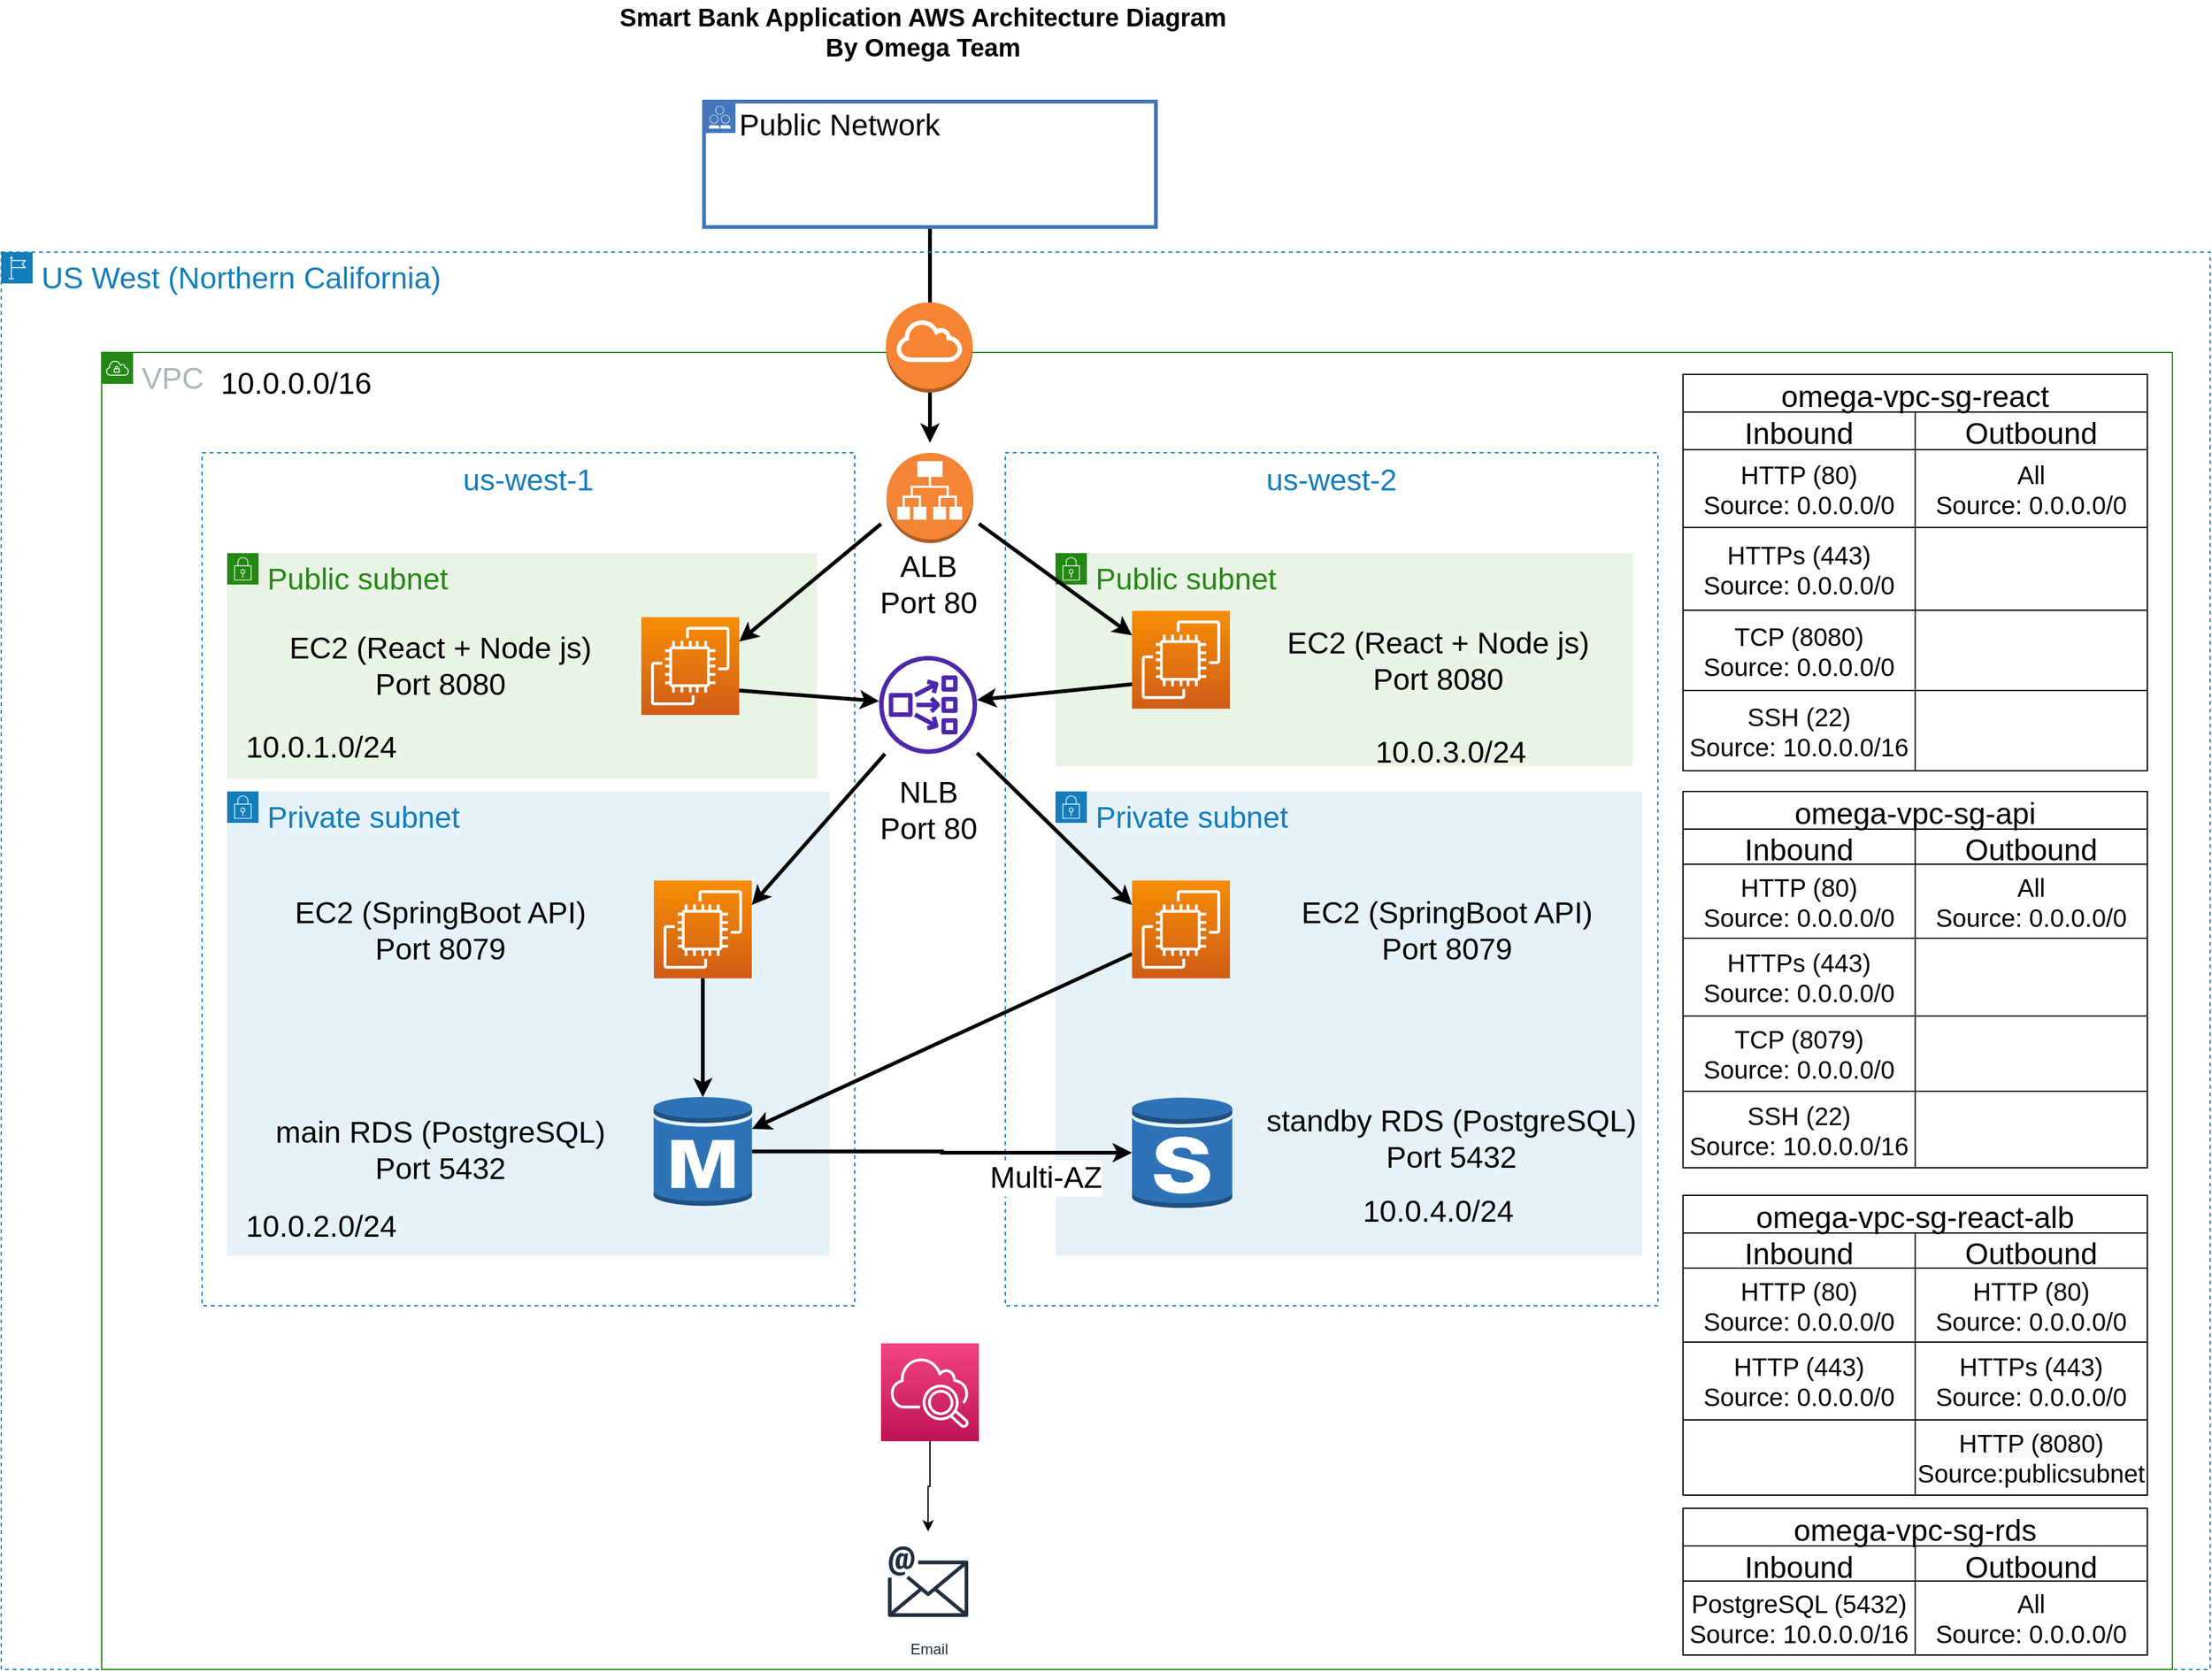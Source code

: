 <mxfile version="20.0.3" type="github">
  <diagram id="_zcOvDsHGXR2nhW8fiFH" name="Page-1">
    <mxGraphModel dx="1564" dy="2496" grid="1" gridSize="10" guides="1" tooltips="1" connect="1" arrows="1" fold="1" page="1" pageScale="1" pageWidth="850" pageHeight="1100" math="0" shadow="0">
      <root>
        <mxCell id="0" />
        <mxCell id="1" parent="0" />
        <mxCell id="kchduzSfQptDMqaAP18R-33" value="&lt;b&gt;Smart Bank Application AWS Architecture Diagram&lt;br&gt;By Omega Team&lt;br&gt;&lt;/b&gt;" style="text;html=1;strokeColor=none;fillColor=none;align=center;verticalAlign=middle;whiteSpace=wrap;rounded=0;fontSize=20;" parent="1" vertex="1">
          <mxGeometry x="570" y="-80" width="489" height="47.5" as="geometry" />
        </mxCell>
        <mxCell id="GHOSXLU9OCpANRJcqfyZ-97" style="edgeStyle=orthogonalEdgeStyle;rounded=0;orthogonalLoop=1;jettySize=auto;html=1;fontSize=24;strokeWidth=3;" parent="1" source="GHOSXLU9OCpANRJcqfyZ-96" edge="1">
          <mxGeometry relative="1" as="geometry">
            <mxPoint x="820" y="272" as="targetPoint" />
          </mxGeometry>
        </mxCell>
        <mxCell id="GHOSXLU9OCpANRJcqfyZ-2" value="US West (Northern California)" style="points=[[0,0],[0.25,0],[0.5,0],[0.75,0],[1,0],[1,0.25],[1,0.5],[1,0.75],[1,1],[0.75,1],[0.5,1],[0.25,1],[0,1],[0,0.75],[0,0.5],[0,0.25]];outlineConnect=0;gradientColor=none;html=1;whiteSpace=wrap;fontSize=24;fontStyle=0;container=1;pointerEvents=0;collapsible=0;recursiveResize=0;shape=mxgraph.aws4.group;grIcon=mxgraph.aws4.group_region;strokeColor=#147EBA;fillColor=none;verticalAlign=top;align=left;spacingLeft=30;fontColor=#147EBA;dashed=1;" parent="1" vertex="1">
          <mxGeometry x="80" y="120" width="1760" height="1130" as="geometry" />
        </mxCell>
        <mxCell id="GHOSXLU9OCpANRJcqfyZ-3" value="VPC" style="points=[[0,0],[0.25,0],[0.5,0],[0.75,0],[1,0],[1,0.25],[1,0.5],[1,0.75],[1,1],[0.75,1],[0.5,1],[0.25,1],[0,1],[0,0.75],[0,0.5],[0,0.25]];outlineConnect=0;gradientColor=none;html=1;whiteSpace=wrap;fontSize=24;fontStyle=0;container=1;pointerEvents=0;collapsible=0;recursiveResize=0;shape=mxgraph.aws4.group;grIcon=mxgraph.aws4.group_vpc;strokeColor=#248814;fillColor=none;verticalAlign=top;align=left;spacingLeft=30;fontColor=#AAB7B8;dashed=0;" parent="GHOSXLU9OCpANRJcqfyZ-2" vertex="1">
          <mxGeometry x="80" y="80" width="1650" height="1050" as="geometry" />
        </mxCell>
        <mxCell id="GHOSXLU9OCpANRJcqfyZ-4" value="us-west-1" style="fillColor=none;strokeColor=#147EBA;dashed=1;verticalAlign=top;fontStyle=0;fontColor=#147EBA;fontSize=24;" parent="GHOSXLU9OCpANRJcqfyZ-3" vertex="1">
          <mxGeometry x="80" y="80" width="520" height="680" as="geometry" />
        </mxCell>
        <mxCell id="GHOSXLU9OCpANRJcqfyZ-5" value="us-west-2" style="fillColor=none;strokeColor=#147EBA;dashed=1;verticalAlign=top;fontStyle=0;fontColor=#147EBA;fontSize=24;" parent="GHOSXLU9OCpANRJcqfyZ-3" vertex="1">
          <mxGeometry x="720" y="80" width="520" height="680" as="geometry" />
        </mxCell>
        <mxCell id="GHOSXLU9OCpANRJcqfyZ-7" value="Public subnet" style="points=[[0,0],[0.25,0],[0.5,0],[0.75,0],[1,0],[1,0.25],[1,0.5],[1,0.75],[1,1],[0.75,1],[0.5,1],[0.25,1],[0,1],[0,0.75],[0,0.5],[0,0.25]];outlineConnect=0;gradientColor=none;html=1;whiteSpace=wrap;fontSize=24;fontStyle=0;container=1;pointerEvents=0;collapsible=0;recursiveResize=0;shape=mxgraph.aws4.group;grIcon=mxgraph.aws4.group_security_group;grStroke=0;strokeColor=#248814;fillColor=#E9F3E6;verticalAlign=top;align=left;spacingLeft=30;fontColor=#248814;dashed=0;" parent="GHOSXLU9OCpANRJcqfyZ-3" vertex="1">
          <mxGeometry x="100" y="160" width="470" height="180" as="geometry" />
        </mxCell>
        <mxCell id="GHOSXLU9OCpANRJcqfyZ-101" value="TCP 8080" style="text;html=1;strokeColor=none;fillColor=none;align=center;verticalAlign=middle;whiteSpace=wrap;rounded=0;fontSize=24;" parent="GHOSXLU9OCpANRJcqfyZ-7" vertex="1">
          <mxGeometry x="330" y="195" width="60" height="40" as="geometry" />
        </mxCell>
        <mxCell id="xp0xxWGgyvAD72CC1YtM-12" value="&lt;font style=&quot;font-size: 24px;&quot;&gt;10.0.1.0/24&lt;/font&gt;" style="text;html=1;strokeColor=none;fillColor=none;align=center;verticalAlign=middle;whiteSpace=wrap;rounded=0;" parent="GHOSXLU9OCpANRJcqfyZ-7" vertex="1">
          <mxGeometry y="140" width="150" height="30" as="geometry" />
        </mxCell>
        <mxCell id="GHOSXLU9OCpANRJcqfyZ-14" value="" style="sketch=0;points=[[0,0,0],[0.25,0,0],[0.5,0,0],[0.75,0,0],[1,0,0],[0,1,0],[0.25,1,0],[0.5,1,0],[0.75,1,0],[1,1,0],[0,0.25,0],[0,0.5,0],[0,0.75,0],[1,0.25,0],[1,0.5,0],[1,0.75,0]];outlineConnect=0;fontColor=#232F3E;gradientColor=#F78E04;gradientDirection=north;fillColor=#D05C17;strokeColor=#ffffff;dashed=0;verticalLabelPosition=bottom;verticalAlign=top;align=center;html=1;fontSize=12;fontStyle=0;aspect=fixed;shape=mxgraph.aws4.resourceIcon;resIcon=mxgraph.aws4.ec2;" parent="GHOSXLU9OCpANRJcqfyZ-7" vertex="1">
          <mxGeometry x="330" y="51" width="78" height="78" as="geometry" />
        </mxCell>
        <mxCell id="GHOSXLU9OCpANRJcqfyZ-11" value="Public subnet" style="points=[[0,0],[0.25,0],[0.5,0],[0.75,0],[1,0],[1,0.25],[1,0.5],[1,0.75],[1,1],[0.75,1],[0.5,1],[0.25,1],[0,1],[0,0.75],[0,0.5],[0,0.25]];outlineConnect=0;gradientColor=none;html=1;whiteSpace=wrap;fontSize=24;fontStyle=0;container=1;pointerEvents=0;collapsible=0;recursiveResize=0;shape=mxgraph.aws4.group;grIcon=mxgraph.aws4.group_security_group;grStroke=0;strokeColor=#248814;fillColor=#E9F3E6;verticalAlign=top;align=left;spacingLeft=30;fontColor=#248814;dashed=0;" parent="GHOSXLU9OCpANRJcqfyZ-3" vertex="1">
          <mxGeometry x="760" y="160" width="460" height="170" as="geometry" />
        </mxCell>
        <mxCell id="GHOSXLU9OCpANRJcqfyZ-12" value="Private subnet" style="points=[[0,0],[0.25,0],[0.5,0],[0.75,0],[1,0],[1,0.25],[1,0.5],[1,0.75],[1,1],[0.75,1],[0.5,1],[0.25,1],[0,1],[0,0.75],[0,0.5],[0,0.25]];outlineConnect=0;gradientColor=none;html=1;whiteSpace=wrap;fontSize=24;fontStyle=0;container=1;pointerEvents=0;collapsible=0;recursiveResize=0;shape=mxgraph.aws4.group;grIcon=mxgraph.aws4.group_security_group;grStroke=0;strokeColor=#147EBA;fillColor=#E6F2F8;verticalAlign=top;align=left;spacingLeft=30;fontColor=#147EBA;dashed=0;" parent="GHOSXLU9OCpANRJcqfyZ-3" vertex="1">
          <mxGeometry x="100" y="350" width="480" height="370" as="geometry" />
        </mxCell>
        <mxCell id="GHOSXLU9OCpANRJcqfyZ-13" value="Private subnet" style="points=[[0,0],[0.25,0],[0.5,0],[0.75,0],[1,0],[1,0.25],[1,0.5],[1,0.75],[1,1],[0.75,1],[0.5,1],[0.25,1],[0,1],[0,0.75],[0,0.5],[0,0.25]];outlineConnect=0;gradientColor=none;html=1;whiteSpace=wrap;fontSize=24;fontStyle=0;container=1;pointerEvents=0;collapsible=0;recursiveResize=0;shape=mxgraph.aws4.group;grIcon=mxgraph.aws4.group_security_group;grStroke=0;strokeColor=#147EBA;fillColor=#E6F2F8;verticalAlign=top;align=left;spacingLeft=30;fontColor=#147EBA;dashed=0;" parent="GHOSXLU9OCpANRJcqfyZ-3" vertex="1">
          <mxGeometry x="760" y="350" width="467.5" height="370" as="geometry" />
        </mxCell>
        <mxCell id="xp0xxWGgyvAD72CC1YtM-15" value="&lt;font style=&quot;font-size: 24px;&quot;&gt;10.0.4.0/24&lt;/font&gt;" style="text;html=1;strokeColor=none;fillColor=none;align=center;verticalAlign=middle;whiteSpace=wrap;rounded=0;" parent="GHOSXLU9OCpANRJcqfyZ-13" vertex="1">
          <mxGeometry x="230" y="320" width="150" height="30" as="geometry" />
        </mxCell>
        <mxCell id="GHOSXLU9OCpANRJcqfyZ-88" value="standby RDS (PostgreSQL)&lt;br&gt;Port 5432" style="text;html=1;strokeColor=none;fillColor=none;align=center;verticalAlign=middle;whiteSpace=wrap;rounded=0;fontSize=24;" parent="GHOSXLU9OCpANRJcqfyZ-13" vertex="1">
          <mxGeometry x="162.5" y="236.5" width="305" height="80" as="geometry" />
        </mxCell>
        <mxCell id="GHOSXLU9OCpANRJcqfyZ-22" value="" style="sketch=0;outlineConnect=0;fontColor=#232F3E;gradientColor=none;fillColor=#4D27AA;strokeColor=none;dashed=0;verticalLabelPosition=bottom;verticalAlign=top;align=center;html=1;fontSize=12;fontStyle=0;aspect=fixed;pointerEvents=1;shape=mxgraph.aws4.network_load_balancer;" parent="GHOSXLU9OCpANRJcqfyZ-3" vertex="1">
          <mxGeometry x="619.5" y="242" width="78" height="78" as="geometry" />
        </mxCell>
        <mxCell id="GHOSXLU9OCpANRJcqfyZ-50" style="edgeStyle=orthogonalEdgeStyle;rounded=0;orthogonalLoop=1;jettySize=auto;html=1;entryX=0.5;entryY=0.02;entryDx=0;entryDy=0;entryPerimeter=0;fontSize=24;strokeWidth=3;" parent="GHOSXLU9OCpANRJcqfyZ-3" source="GHOSXLU9OCpANRJcqfyZ-16" target="GHOSXLU9OCpANRJcqfyZ-18" edge="1">
          <mxGeometry relative="1" as="geometry" />
        </mxCell>
        <mxCell id="GHOSXLU9OCpANRJcqfyZ-39" value="" style="endArrow=classic;html=1;rounded=0;fontSize=24;strokeWidth=3;entryX=1;entryY=0.25;entryDx=0;entryDy=0;entryPerimeter=0;" parent="GHOSXLU9OCpANRJcqfyZ-3" target="GHOSXLU9OCpANRJcqfyZ-14" edge="1">
          <mxGeometry width="50" height="50" relative="1" as="geometry">
            <mxPoint x="621" y="136.675" as="sourcePoint" />
            <mxPoint x="740" y="130" as="targetPoint" />
          </mxGeometry>
        </mxCell>
        <mxCell id="GHOSXLU9OCpANRJcqfyZ-40" value="" style="endArrow=classic;html=1;rounded=0;fontSize=24;strokeWidth=3;entryX=0;entryY=0.25;entryDx=0;entryDy=0;entryPerimeter=0;" parent="GHOSXLU9OCpANRJcqfyZ-3" target="GHOSXLU9OCpANRJcqfyZ-15" edge="1">
          <mxGeometry width="50" height="50" relative="1" as="geometry">
            <mxPoint x="699.0" y="136.533" as="sourcePoint" />
            <mxPoint x="740" y="130" as="targetPoint" />
          </mxGeometry>
        </mxCell>
        <mxCell id="GHOSXLU9OCpANRJcqfyZ-42" value="" style="endArrow=classic;html=1;rounded=0;fontSize=24;strokeWidth=3;exitX=0;exitY=0.75;exitDx=0;exitDy=0;exitPerimeter=0;" parent="GHOSXLU9OCpANRJcqfyZ-3" source="GHOSXLU9OCpANRJcqfyZ-15" target="GHOSXLU9OCpANRJcqfyZ-22" edge="1">
          <mxGeometry width="50" height="50" relative="1" as="geometry">
            <mxPoint x="690" y="180" as="sourcePoint" />
            <mxPoint x="740" y="130" as="targetPoint" />
          </mxGeometry>
        </mxCell>
        <mxCell id="GHOSXLU9OCpANRJcqfyZ-43" value="" style="endArrow=classic;html=1;rounded=0;fontSize=24;strokeWidth=3;entryX=1;entryY=0.25;entryDx=0;entryDy=0;entryPerimeter=0;" parent="GHOSXLU9OCpANRJcqfyZ-3" source="GHOSXLU9OCpANRJcqfyZ-22" target="GHOSXLU9OCpANRJcqfyZ-16" edge="1">
          <mxGeometry width="50" height="50" relative="1" as="geometry">
            <mxPoint x="690" y="180" as="sourcePoint" />
            <mxPoint x="740" y="130" as="targetPoint" />
          </mxGeometry>
        </mxCell>
        <mxCell id="GHOSXLU9OCpANRJcqfyZ-44" value="" style="endArrow=classic;html=1;rounded=0;fontSize=24;strokeWidth=3;entryX=0;entryY=0.25;entryDx=0;entryDy=0;entryPerimeter=0;" parent="GHOSXLU9OCpANRJcqfyZ-3" source="GHOSXLU9OCpANRJcqfyZ-22" target="GHOSXLU9OCpANRJcqfyZ-17" edge="1">
          <mxGeometry width="50" height="50" relative="1" as="geometry">
            <mxPoint x="690" y="180" as="sourcePoint" />
            <mxPoint x="740" y="130" as="targetPoint" />
          </mxGeometry>
        </mxCell>
        <mxCell id="GHOSXLU9OCpANRJcqfyZ-53" style="edgeStyle=orthogonalEdgeStyle;rounded=0;orthogonalLoop=1;jettySize=auto;html=1;fontSize=24;strokeWidth=3;" parent="GHOSXLU9OCpANRJcqfyZ-3" source="GHOSXLU9OCpANRJcqfyZ-18" target="GHOSXLU9OCpANRJcqfyZ-19" edge="1">
          <mxGeometry relative="1" as="geometry">
            <mxPoint x="480" y="640" as="sourcePoint" />
            <mxPoint x="850" y="660" as="targetPoint" />
          </mxGeometry>
        </mxCell>
        <mxCell id="GHOSXLU9OCpANRJcqfyZ-54" value="Multi-AZ" style="edgeLabel;html=1;align=center;verticalAlign=middle;resizable=0;points=[];fontSize=24;" parent="GHOSXLU9OCpANRJcqfyZ-53" vertex="1" connectable="0">
          <mxGeometry x="0.322" y="-8" relative="1" as="geometry">
            <mxPoint x="34" y="12" as="offset" />
          </mxGeometry>
        </mxCell>
        <mxCell id="GHOSXLU9OCpANRJcqfyZ-18" value="" style="outlineConnect=0;dashed=0;verticalLabelPosition=bottom;verticalAlign=top;align=center;html=1;shape=mxgraph.aws3.rds_db_instance;fillColor=#2E73B8;gradientColor=none;fontSize=24;" parent="GHOSXLU9OCpANRJcqfyZ-3" vertex="1">
          <mxGeometry x="439.81" y="592" width="78.38" height="90" as="geometry" />
        </mxCell>
        <mxCell id="GHOSXLU9OCpANRJcqfyZ-84" value="EC2 (React + Node js)&lt;br&gt;Port 8080" style="text;html=1;strokeColor=none;fillColor=none;align=center;verticalAlign=middle;whiteSpace=wrap;rounded=0;fontSize=24;" parent="GHOSXLU9OCpANRJcqfyZ-3" vertex="1">
          <mxGeometry x="910" y="206" width="310" height="80" as="geometry" />
        </mxCell>
        <mxCell id="GHOSXLU9OCpANRJcqfyZ-89" value="NLB&lt;br&gt;Port 80" style="text;html=1;strokeColor=none;fillColor=none;align=center;verticalAlign=middle;whiteSpace=wrap;rounded=0;fontSize=24;" parent="GHOSXLU9OCpANRJcqfyZ-3" vertex="1">
          <mxGeometry x="608.5" y="350" width="100" height="30" as="geometry" />
        </mxCell>
        <mxCell id="GHOSXLU9OCpANRJcqfyZ-90" value="ALB&lt;br&gt;Port 80" style="text;html=1;strokeColor=none;fillColor=none;align=center;verticalAlign=middle;whiteSpace=wrap;rounded=0;fontSize=24;" parent="GHOSXLU9OCpANRJcqfyZ-3" vertex="1">
          <mxGeometry x="608.5" y="170" width="100" height="30" as="geometry" />
        </mxCell>
        <mxCell id="GHOSXLU9OCpANRJcqfyZ-106" value="" style="endArrow=classic;html=1;rounded=0;fontSize=24;strokeWidth=3;exitX=1;exitY=0.75;exitDx=0;exitDy=0;exitPerimeter=0;" parent="GHOSXLU9OCpANRJcqfyZ-3" source="GHOSXLU9OCpANRJcqfyZ-14" target="GHOSXLU9OCpANRJcqfyZ-22" edge="1">
          <mxGeometry width="50" height="50" relative="1" as="geometry">
            <mxPoint x="690" y="260" as="sourcePoint" />
            <mxPoint x="740" y="210" as="targetPoint" />
          </mxGeometry>
        </mxCell>
        <mxCell id="xp0xxWGgyvAD72CC1YtM-4" value="" style="endArrow=classic;html=1;rounded=0;exitX=0;exitY=0.75;exitDx=0;exitDy=0;exitPerimeter=0;strokeWidth=3;" parent="GHOSXLU9OCpANRJcqfyZ-3" source="GHOSXLU9OCpANRJcqfyZ-17" target="GHOSXLU9OCpANRJcqfyZ-18" edge="1">
          <mxGeometry width="50" height="50" relative="1" as="geometry">
            <mxPoint x="650" y="550" as="sourcePoint" />
            <mxPoint x="700" y="500" as="targetPoint" />
          </mxGeometry>
        </mxCell>
        <mxCell id="xp0xxWGgyvAD72CC1YtM-17" value="&lt;font style=&quot;font-size: 24px;&quot;&gt;10.0.0.0/16&lt;/font&gt;" style="text;html=1;strokeColor=none;fillColor=none;align=center;verticalAlign=middle;whiteSpace=wrap;rounded=0;" parent="GHOSXLU9OCpANRJcqfyZ-3" vertex="1">
          <mxGeometry x="80" y="10" width="150" height="30" as="geometry" />
        </mxCell>
        <mxCell id="sXsww_VQDi5be8ySbV31-1" value="" style="outlineConnect=0;dashed=0;verticalLabelPosition=bottom;verticalAlign=top;align=center;html=1;shape=mxgraph.aws3.application_load_balancer;fillColor=#F58536;gradientColor=none;" parent="GHOSXLU9OCpANRJcqfyZ-3" vertex="1">
          <mxGeometry x="625.5" y="80" width="69" height="72" as="geometry" />
        </mxCell>
        <mxCell id="GHOSXLU9OCpANRJcqfyZ-87" value="main&amp;nbsp;RDS (PostgreSQL)&lt;br&gt;Port 5432" style="text;html=1;strokeColor=none;fillColor=none;align=center;verticalAlign=middle;whiteSpace=wrap;rounded=0;fontSize=24;" parent="GHOSXLU9OCpANRJcqfyZ-3" vertex="1">
          <mxGeometry x="100" y="592" width="340" height="88" as="geometry" />
        </mxCell>
        <mxCell id="GHOSXLU9OCpANRJcqfyZ-19" value="" style="outlineConnect=0;dashed=0;verticalLabelPosition=bottom;verticalAlign=top;align=center;html=1;shape=mxgraph.aws3.rds_db_instance_standby_multi_az;fillColor=#2E73B8;gradientColor=none;fontSize=24;" parent="GHOSXLU9OCpANRJcqfyZ-3" vertex="1">
          <mxGeometry x="821" y="593" width="80" height="90" as="geometry" />
        </mxCell>
        <mxCell id="GHOSXLU9OCpANRJcqfyZ-16" value="" style="sketch=0;points=[[0,0,0],[0.25,0,0],[0.5,0,0],[0.75,0,0],[1,0,0],[0,1,0],[0.25,1,0],[0.5,1,0],[0.75,1,0],[1,1,0],[0,0.25,0],[0,0.5,0],[0,0.75,0],[1,0.25,0],[1,0.5,0],[1,0.75,0]];outlineConnect=0;fontColor=#232F3E;gradientColor=#F78E04;gradientDirection=north;fillColor=#D05C17;strokeColor=#ffffff;dashed=0;verticalLabelPosition=bottom;verticalAlign=top;align=center;html=1;fontSize=12;fontStyle=0;aspect=fixed;shape=mxgraph.aws4.resourceIcon;resIcon=mxgraph.aws4.ec2;" parent="GHOSXLU9OCpANRJcqfyZ-3" vertex="1">
          <mxGeometry x="440" y="421" width="78" height="78" as="geometry" />
        </mxCell>
        <mxCell id="GHOSXLU9OCpANRJcqfyZ-86" value="EC2 (SpringBoot API)&lt;br&gt;Port 8079" style="text;html=1;strokeColor=none;fillColor=none;align=center;verticalAlign=middle;whiteSpace=wrap;rounded=0;fontSize=24;" parent="GHOSXLU9OCpANRJcqfyZ-3" vertex="1">
          <mxGeometry x="922.5" y="421" width="297.5" height="79" as="geometry" />
        </mxCell>
        <mxCell id="3FHLcvdIe8mN59UBqb5Q-25" value="omega-vpc-sg-react" style="shape=table;startSize=30;container=1;collapsible=0;childLayout=tableLayout;fontSize=24;" vertex="1" parent="GHOSXLU9OCpANRJcqfyZ-3">
          <mxGeometry x="1260" y="17.5" width="370" height="316" as="geometry" />
        </mxCell>
        <mxCell id="3FHLcvdIe8mN59UBqb5Q-26" value="" style="shape=tableRow;horizontal=0;startSize=0;swimlaneHead=0;swimlaneBody=0;top=0;left=0;bottom=0;right=0;collapsible=0;dropTarget=0;fillColor=none;points=[[0,0.5],[1,0.5]];portConstraint=eastwest;fontSize=24;" vertex="1" parent="3FHLcvdIe8mN59UBqb5Q-25">
          <mxGeometry y="30" width="370" height="30" as="geometry" />
        </mxCell>
        <mxCell id="3FHLcvdIe8mN59UBqb5Q-27" value="Inbound" style="shape=partialRectangle;html=1;whiteSpace=wrap;connectable=0;overflow=hidden;fillColor=none;top=0;left=0;bottom=0;right=0;pointerEvents=1;fontSize=24;" vertex="1" parent="3FHLcvdIe8mN59UBqb5Q-26">
          <mxGeometry width="185" height="30" as="geometry">
            <mxRectangle width="185" height="30" as="alternateBounds" />
          </mxGeometry>
        </mxCell>
        <mxCell id="3FHLcvdIe8mN59UBqb5Q-28" value="Outbound" style="shape=partialRectangle;html=1;whiteSpace=wrap;connectable=0;overflow=hidden;fillColor=none;top=0;left=0;bottom=0;right=0;pointerEvents=1;fontSize=24;" vertex="1" parent="3FHLcvdIe8mN59UBqb5Q-26">
          <mxGeometry x="185" width="185" height="30" as="geometry">
            <mxRectangle width="185" height="30" as="alternateBounds" />
          </mxGeometry>
        </mxCell>
        <mxCell id="3FHLcvdIe8mN59UBqb5Q-29" value="" style="shape=tableRow;horizontal=0;startSize=0;swimlaneHead=0;swimlaneBody=0;top=0;left=0;bottom=0;right=0;collapsible=0;dropTarget=0;fillColor=none;points=[[0,0.5],[1,0.5]];portConstraint=eastwest;fontSize=24;" vertex="1" parent="3FHLcvdIe8mN59UBqb5Q-25">
          <mxGeometry y="60" width="370" height="62" as="geometry" />
        </mxCell>
        <mxCell id="3FHLcvdIe8mN59UBqb5Q-30" value="&lt;font style=&quot;font-size: 20px;&quot;&gt;HTTP (80)&lt;br style=&quot;font-size: 20px;&quot;&gt;Source: 0.0.0.0/0&lt;/font&gt;" style="shape=partialRectangle;html=1;whiteSpace=wrap;connectable=0;overflow=hidden;fillColor=none;top=0;left=0;bottom=0;right=0;pointerEvents=1;fontSize=20;" vertex="1" parent="3FHLcvdIe8mN59UBqb5Q-29">
          <mxGeometry width="185" height="62" as="geometry">
            <mxRectangle width="185" height="62" as="alternateBounds" />
          </mxGeometry>
        </mxCell>
        <mxCell id="3FHLcvdIe8mN59UBqb5Q-31" value="All&lt;br&gt;Source: 0.0.0.0/0" style="shape=partialRectangle;html=1;whiteSpace=wrap;connectable=0;overflow=hidden;fillColor=none;top=0;left=0;bottom=0;right=0;pointerEvents=1;fontSize=20;labelBorderColor=none;strokeColor=none;" vertex="1" parent="3FHLcvdIe8mN59UBqb5Q-29">
          <mxGeometry x="185" width="185" height="62" as="geometry">
            <mxRectangle width="185" height="62" as="alternateBounds" />
          </mxGeometry>
        </mxCell>
        <mxCell id="3FHLcvdIe8mN59UBqb5Q-36" style="shape=tableRow;horizontal=0;startSize=0;swimlaneHead=0;swimlaneBody=0;top=0;left=0;bottom=0;right=0;collapsible=0;dropTarget=0;fillColor=none;points=[[0,0.5],[1,0.5]];portConstraint=eastwest;fontSize=24;" vertex="1" parent="3FHLcvdIe8mN59UBqb5Q-25">
          <mxGeometry y="122" width="370" height="66" as="geometry" />
        </mxCell>
        <mxCell id="3FHLcvdIe8mN59UBqb5Q-37" value="HTTPs (443)&lt;br&gt;Source: 0.0.0.0/0" style="shape=partialRectangle;html=1;whiteSpace=wrap;connectable=0;overflow=hidden;fillColor=none;top=0;left=0;bottom=0;right=0;pointerEvents=1;fontSize=20;" vertex="1" parent="3FHLcvdIe8mN59UBqb5Q-36">
          <mxGeometry width="185" height="66" as="geometry">
            <mxRectangle width="185" height="66" as="alternateBounds" />
          </mxGeometry>
        </mxCell>
        <mxCell id="3FHLcvdIe8mN59UBqb5Q-38" value="" style="shape=partialRectangle;html=1;whiteSpace=wrap;connectable=0;overflow=hidden;fillColor=none;top=0;left=0;bottom=0;right=0;pointerEvents=1;fontSize=20;labelBorderColor=none;strokeColor=none;" vertex="1" parent="3FHLcvdIe8mN59UBqb5Q-36">
          <mxGeometry x="185" width="185" height="66" as="geometry">
            <mxRectangle width="185" height="66" as="alternateBounds" />
          </mxGeometry>
        </mxCell>
        <mxCell id="3FHLcvdIe8mN59UBqb5Q-39" style="shape=tableRow;horizontal=0;startSize=0;swimlaneHead=0;swimlaneBody=0;top=0;left=0;bottom=0;right=0;collapsible=0;dropTarget=0;fillColor=none;points=[[0,0.5],[1,0.5]];portConstraint=eastwest;fontSize=24;" vertex="1" parent="3FHLcvdIe8mN59UBqb5Q-25">
          <mxGeometry y="188" width="370" height="64" as="geometry" />
        </mxCell>
        <mxCell id="3FHLcvdIe8mN59UBqb5Q-40" value="TCP (8080)&lt;br&gt;Source: 0.0.0.0/0" style="shape=partialRectangle;html=1;whiteSpace=wrap;connectable=0;overflow=hidden;fillColor=none;top=0;left=0;bottom=0;right=0;pointerEvents=1;fontSize=20;" vertex="1" parent="3FHLcvdIe8mN59UBqb5Q-39">
          <mxGeometry width="185" height="64" as="geometry">
            <mxRectangle width="185" height="64" as="alternateBounds" />
          </mxGeometry>
        </mxCell>
        <mxCell id="3FHLcvdIe8mN59UBqb5Q-41" value="" style="shape=partialRectangle;html=1;whiteSpace=wrap;connectable=0;overflow=hidden;fillColor=none;top=0;left=0;bottom=0;right=0;pointerEvents=1;fontSize=20;labelBorderColor=none;strokeColor=none;" vertex="1" parent="3FHLcvdIe8mN59UBqb5Q-39">
          <mxGeometry x="185" width="185" height="64" as="geometry">
            <mxRectangle width="185" height="64" as="alternateBounds" />
          </mxGeometry>
        </mxCell>
        <mxCell id="3FHLcvdIe8mN59UBqb5Q-42" style="shape=tableRow;horizontal=0;startSize=0;swimlaneHead=0;swimlaneBody=0;top=0;left=0;bottom=0;right=0;collapsible=0;dropTarget=0;fillColor=none;points=[[0,0.5],[1,0.5]];portConstraint=eastwest;fontSize=24;" vertex="1" parent="3FHLcvdIe8mN59UBqb5Q-25">
          <mxGeometry y="252" width="370" height="64" as="geometry" />
        </mxCell>
        <mxCell id="3FHLcvdIe8mN59UBqb5Q-43" value="SSH (22)&lt;br&gt;Source: 10.0.0.0/16" style="shape=partialRectangle;html=1;whiteSpace=wrap;connectable=0;overflow=hidden;fillColor=none;top=0;left=0;bottom=0;right=0;pointerEvents=1;fontSize=20;" vertex="1" parent="3FHLcvdIe8mN59UBqb5Q-42">
          <mxGeometry width="185" height="64" as="geometry">
            <mxRectangle width="185" height="64" as="alternateBounds" />
          </mxGeometry>
        </mxCell>
        <mxCell id="3FHLcvdIe8mN59UBqb5Q-44" value="" style="shape=partialRectangle;html=1;whiteSpace=wrap;connectable=0;overflow=hidden;fillColor=none;top=0;left=0;bottom=0;right=0;pointerEvents=1;fontSize=20;labelBorderColor=none;strokeColor=none;" vertex="1" parent="3FHLcvdIe8mN59UBqb5Q-42">
          <mxGeometry x="185" width="185" height="64" as="geometry">
            <mxRectangle width="185" height="64" as="alternateBounds" />
          </mxGeometry>
        </mxCell>
        <mxCell id="3FHLcvdIe8mN59UBqb5Q-46" value="omega-vpc-sg-api" style="shape=table;startSize=30;container=1;collapsible=0;childLayout=tableLayout;fontSize=24;" vertex="1" parent="GHOSXLU9OCpANRJcqfyZ-3">
          <mxGeometry x="1260" y="350" width="370" height="300" as="geometry" />
        </mxCell>
        <mxCell id="3FHLcvdIe8mN59UBqb5Q-47" value="" style="shape=tableRow;horizontal=0;startSize=0;swimlaneHead=0;swimlaneBody=0;top=0;left=0;bottom=0;right=0;collapsible=0;dropTarget=0;fillColor=none;points=[[0,0.5],[1,0.5]];portConstraint=eastwest;fontSize=24;" vertex="1" parent="3FHLcvdIe8mN59UBqb5Q-46">
          <mxGeometry y="30" width="370" height="28" as="geometry" />
        </mxCell>
        <mxCell id="3FHLcvdIe8mN59UBqb5Q-48" value="Inbound" style="shape=partialRectangle;html=1;whiteSpace=wrap;connectable=0;overflow=hidden;fillColor=none;top=0;left=0;bottom=0;right=0;pointerEvents=1;fontSize=24;" vertex="1" parent="3FHLcvdIe8mN59UBqb5Q-47">
          <mxGeometry width="185" height="28" as="geometry">
            <mxRectangle width="185" height="28" as="alternateBounds" />
          </mxGeometry>
        </mxCell>
        <mxCell id="3FHLcvdIe8mN59UBqb5Q-49" value="Outbound" style="shape=partialRectangle;html=1;whiteSpace=wrap;connectable=0;overflow=hidden;fillColor=none;top=0;left=0;bottom=0;right=0;pointerEvents=1;fontSize=24;" vertex="1" parent="3FHLcvdIe8mN59UBqb5Q-47">
          <mxGeometry x="185" width="185" height="28" as="geometry">
            <mxRectangle width="185" height="28" as="alternateBounds" />
          </mxGeometry>
        </mxCell>
        <mxCell id="3FHLcvdIe8mN59UBqb5Q-50" value="" style="shape=tableRow;horizontal=0;startSize=0;swimlaneHead=0;swimlaneBody=0;top=0;left=0;bottom=0;right=0;collapsible=0;dropTarget=0;fillColor=none;points=[[0,0.5],[1,0.5]];portConstraint=eastwest;fontSize=24;" vertex="1" parent="3FHLcvdIe8mN59UBqb5Q-46">
          <mxGeometry y="58" width="370" height="59" as="geometry" />
        </mxCell>
        <mxCell id="3FHLcvdIe8mN59UBqb5Q-51" value="&lt;font style=&quot;font-size: 20px;&quot;&gt;HTTP (80)&lt;br style=&quot;font-size: 20px;&quot;&gt;Source: 0.0.0.0/0&lt;/font&gt;" style="shape=partialRectangle;html=1;whiteSpace=wrap;connectable=0;overflow=hidden;fillColor=none;top=0;left=0;bottom=0;right=0;pointerEvents=1;fontSize=20;" vertex="1" parent="3FHLcvdIe8mN59UBqb5Q-50">
          <mxGeometry width="185" height="59" as="geometry">
            <mxRectangle width="185" height="59" as="alternateBounds" />
          </mxGeometry>
        </mxCell>
        <mxCell id="3FHLcvdIe8mN59UBqb5Q-52" value="All&lt;br&gt;Source: 0.0.0.0/0" style="shape=partialRectangle;html=1;whiteSpace=wrap;connectable=0;overflow=hidden;fillColor=none;top=0;left=0;bottom=0;right=0;pointerEvents=1;fontSize=20;labelBorderColor=none;strokeColor=none;" vertex="1" parent="3FHLcvdIe8mN59UBqb5Q-50">
          <mxGeometry x="185" width="185" height="59" as="geometry">
            <mxRectangle width="185" height="59" as="alternateBounds" />
          </mxGeometry>
        </mxCell>
        <mxCell id="3FHLcvdIe8mN59UBqb5Q-53" style="shape=tableRow;horizontal=0;startSize=0;swimlaneHead=0;swimlaneBody=0;top=0;left=0;bottom=0;right=0;collapsible=0;dropTarget=0;fillColor=none;points=[[0,0.5],[1,0.5]];portConstraint=eastwest;fontSize=24;" vertex="1" parent="3FHLcvdIe8mN59UBqb5Q-46">
          <mxGeometry y="117" width="370" height="62" as="geometry" />
        </mxCell>
        <mxCell id="3FHLcvdIe8mN59UBqb5Q-54" value="HTTPs (443)&lt;br&gt;Source: 0.0.0.0/0" style="shape=partialRectangle;html=1;whiteSpace=wrap;connectable=0;overflow=hidden;fillColor=none;top=0;left=0;bottom=0;right=0;pointerEvents=1;fontSize=20;" vertex="1" parent="3FHLcvdIe8mN59UBqb5Q-53">
          <mxGeometry width="185" height="62" as="geometry">
            <mxRectangle width="185" height="62" as="alternateBounds" />
          </mxGeometry>
        </mxCell>
        <mxCell id="3FHLcvdIe8mN59UBqb5Q-55" value="" style="shape=partialRectangle;html=1;whiteSpace=wrap;connectable=0;overflow=hidden;fillColor=none;top=0;left=0;bottom=0;right=0;pointerEvents=1;fontSize=20;labelBorderColor=none;strokeColor=none;" vertex="1" parent="3FHLcvdIe8mN59UBqb5Q-53">
          <mxGeometry x="185" width="185" height="62" as="geometry">
            <mxRectangle width="185" height="62" as="alternateBounds" />
          </mxGeometry>
        </mxCell>
        <mxCell id="3FHLcvdIe8mN59UBqb5Q-56" style="shape=tableRow;horizontal=0;startSize=0;swimlaneHead=0;swimlaneBody=0;top=0;left=0;bottom=0;right=0;collapsible=0;dropTarget=0;fillColor=none;points=[[0,0.5],[1,0.5]];portConstraint=eastwest;fontSize=24;" vertex="1" parent="3FHLcvdIe8mN59UBqb5Q-46">
          <mxGeometry y="179" width="370" height="60" as="geometry" />
        </mxCell>
        <mxCell id="3FHLcvdIe8mN59UBqb5Q-57" value="TCP (8079)&lt;br&gt;Source: 0.0.0.0/0" style="shape=partialRectangle;html=1;whiteSpace=wrap;connectable=0;overflow=hidden;fillColor=none;top=0;left=0;bottom=0;right=0;pointerEvents=1;fontSize=20;" vertex="1" parent="3FHLcvdIe8mN59UBqb5Q-56">
          <mxGeometry width="185" height="60" as="geometry">
            <mxRectangle width="185" height="60" as="alternateBounds" />
          </mxGeometry>
        </mxCell>
        <mxCell id="3FHLcvdIe8mN59UBqb5Q-58" value="" style="shape=partialRectangle;html=1;whiteSpace=wrap;connectable=0;overflow=hidden;fillColor=none;top=0;left=0;bottom=0;right=0;pointerEvents=1;fontSize=20;labelBorderColor=none;strokeColor=none;" vertex="1" parent="3FHLcvdIe8mN59UBqb5Q-56">
          <mxGeometry x="185" width="185" height="60" as="geometry">
            <mxRectangle width="185" height="60" as="alternateBounds" />
          </mxGeometry>
        </mxCell>
        <mxCell id="3FHLcvdIe8mN59UBqb5Q-59" style="shape=tableRow;horizontal=0;startSize=0;swimlaneHead=0;swimlaneBody=0;top=0;left=0;bottom=0;right=0;collapsible=0;dropTarget=0;fillColor=none;points=[[0,0.5],[1,0.5]];portConstraint=eastwest;fontSize=24;" vertex="1" parent="3FHLcvdIe8mN59UBqb5Q-46">
          <mxGeometry y="239" width="370" height="61" as="geometry" />
        </mxCell>
        <mxCell id="3FHLcvdIe8mN59UBqb5Q-60" value="SSH (22)&lt;br&gt;Source: 10.0.0.0/16" style="shape=partialRectangle;html=1;whiteSpace=wrap;connectable=0;overflow=hidden;fillColor=none;top=0;left=0;bottom=0;right=0;pointerEvents=1;fontSize=20;" vertex="1" parent="3FHLcvdIe8mN59UBqb5Q-59">
          <mxGeometry width="185" height="61" as="geometry">
            <mxRectangle width="185" height="61" as="alternateBounds" />
          </mxGeometry>
        </mxCell>
        <mxCell id="3FHLcvdIe8mN59UBqb5Q-61" value="" style="shape=partialRectangle;html=1;whiteSpace=wrap;connectable=0;overflow=hidden;fillColor=none;top=0;left=0;bottom=0;right=0;pointerEvents=1;fontSize=20;labelBorderColor=none;strokeColor=none;" vertex="1" parent="3FHLcvdIe8mN59UBqb5Q-59">
          <mxGeometry x="185" width="185" height="61" as="geometry">
            <mxRectangle width="185" height="61" as="alternateBounds" />
          </mxGeometry>
        </mxCell>
        <mxCell id="3FHLcvdIe8mN59UBqb5Q-62" value="omega-vpc-sg-react-alb" style="shape=table;startSize=30;container=1;collapsible=0;childLayout=tableLayout;fontSize=24;" vertex="1" parent="GHOSXLU9OCpANRJcqfyZ-3">
          <mxGeometry x="1260" y="672" width="370" height="239" as="geometry" />
        </mxCell>
        <mxCell id="3FHLcvdIe8mN59UBqb5Q-63" value="" style="shape=tableRow;horizontal=0;startSize=0;swimlaneHead=0;swimlaneBody=0;top=0;left=0;bottom=0;right=0;collapsible=0;dropTarget=0;fillColor=none;points=[[0,0.5],[1,0.5]];portConstraint=eastwest;fontSize=24;" vertex="1" parent="3FHLcvdIe8mN59UBqb5Q-62">
          <mxGeometry y="30" width="370" height="28" as="geometry" />
        </mxCell>
        <mxCell id="3FHLcvdIe8mN59UBqb5Q-64" value="Inbound" style="shape=partialRectangle;html=1;whiteSpace=wrap;connectable=0;overflow=hidden;fillColor=none;top=0;left=0;bottom=0;right=0;pointerEvents=1;fontSize=24;" vertex="1" parent="3FHLcvdIe8mN59UBqb5Q-63">
          <mxGeometry width="185" height="28" as="geometry">
            <mxRectangle width="185" height="28" as="alternateBounds" />
          </mxGeometry>
        </mxCell>
        <mxCell id="3FHLcvdIe8mN59UBqb5Q-65" value="Outbound" style="shape=partialRectangle;html=1;whiteSpace=wrap;connectable=0;overflow=hidden;fillColor=none;top=0;left=0;bottom=0;right=0;pointerEvents=1;fontSize=24;" vertex="1" parent="3FHLcvdIe8mN59UBqb5Q-63">
          <mxGeometry x="185" width="185" height="28" as="geometry">
            <mxRectangle width="185" height="28" as="alternateBounds" />
          </mxGeometry>
        </mxCell>
        <mxCell id="3FHLcvdIe8mN59UBqb5Q-66" value="" style="shape=tableRow;horizontal=0;startSize=0;swimlaneHead=0;swimlaneBody=0;top=0;left=0;bottom=0;right=0;collapsible=0;dropTarget=0;fillColor=none;points=[[0,0.5],[1,0.5]];portConstraint=eastwest;fontSize=24;" vertex="1" parent="3FHLcvdIe8mN59UBqb5Q-62">
          <mxGeometry y="58" width="370" height="59" as="geometry" />
        </mxCell>
        <mxCell id="3FHLcvdIe8mN59UBqb5Q-67" value="&lt;font style=&quot;font-size: 20px;&quot;&gt;HTTP (80)&lt;br style=&quot;font-size: 20px;&quot;&gt;Source: 0.0.0.0/0&lt;/font&gt;" style="shape=partialRectangle;html=1;whiteSpace=wrap;connectable=0;overflow=hidden;fillColor=none;top=0;left=0;bottom=0;right=0;pointerEvents=1;fontSize=20;" vertex="1" parent="3FHLcvdIe8mN59UBqb5Q-66">
          <mxGeometry width="185" height="59" as="geometry">
            <mxRectangle width="185" height="59" as="alternateBounds" />
          </mxGeometry>
        </mxCell>
        <mxCell id="3FHLcvdIe8mN59UBqb5Q-68" value="HTTP (80)&lt;br&gt;Source: 0.0.0.0/0" style="shape=partialRectangle;html=1;whiteSpace=wrap;connectable=0;overflow=hidden;fillColor=none;top=0;left=0;bottom=0;right=0;pointerEvents=1;fontSize=20;labelBorderColor=none;strokeColor=none;" vertex="1" parent="3FHLcvdIe8mN59UBqb5Q-66">
          <mxGeometry x="185" width="185" height="59" as="geometry">
            <mxRectangle width="185" height="59" as="alternateBounds" />
          </mxGeometry>
        </mxCell>
        <mxCell id="3FHLcvdIe8mN59UBqb5Q-69" style="shape=tableRow;horizontal=0;startSize=0;swimlaneHead=0;swimlaneBody=0;top=0;left=0;bottom=0;right=0;collapsible=0;dropTarget=0;fillColor=none;points=[[0,0.5],[1,0.5]];portConstraint=eastwest;fontSize=24;" vertex="1" parent="3FHLcvdIe8mN59UBqb5Q-62">
          <mxGeometry y="117" width="370" height="62" as="geometry" />
        </mxCell>
        <mxCell id="3FHLcvdIe8mN59UBqb5Q-70" value="HTTP (443)&lt;br&gt;Source: 0.0.0.0/0" style="shape=partialRectangle;html=1;whiteSpace=wrap;connectable=0;overflow=hidden;fillColor=none;top=0;left=0;bottom=0;right=0;pointerEvents=1;fontSize=20;" vertex="1" parent="3FHLcvdIe8mN59UBqb5Q-69">
          <mxGeometry width="185" height="62" as="geometry">
            <mxRectangle width="185" height="62" as="alternateBounds" />
          </mxGeometry>
        </mxCell>
        <mxCell id="3FHLcvdIe8mN59UBqb5Q-71" value="HTTPs (443)&lt;br&gt;Source: 0.0.0.0/0" style="shape=partialRectangle;html=1;whiteSpace=wrap;connectable=0;overflow=hidden;fillColor=none;top=0;left=0;bottom=0;right=0;pointerEvents=1;fontSize=20;labelBorderColor=none;strokeColor=none;" vertex="1" parent="3FHLcvdIe8mN59UBqb5Q-69">
          <mxGeometry x="185" width="185" height="62" as="geometry">
            <mxRectangle width="185" height="62" as="alternateBounds" />
          </mxGeometry>
        </mxCell>
        <mxCell id="3FHLcvdIe8mN59UBqb5Q-72" style="shape=tableRow;horizontal=0;startSize=0;swimlaneHead=0;swimlaneBody=0;top=0;left=0;bottom=0;right=0;collapsible=0;dropTarget=0;fillColor=none;points=[[0,0.5],[1,0.5]];portConstraint=eastwest;fontSize=24;" vertex="1" parent="3FHLcvdIe8mN59UBqb5Q-62">
          <mxGeometry y="179" width="370" height="60" as="geometry" />
        </mxCell>
        <mxCell id="3FHLcvdIe8mN59UBqb5Q-73" value="" style="shape=partialRectangle;html=1;whiteSpace=wrap;connectable=0;overflow=hidden;fillColor=none;top=0;left=0;bottom=0;right=0;pointerEvents=1;fontSize=20;" vertex="1" parent="3FHLcvdIe8mN59UBqb5Q-72">
          <mxGeometry width="185" height="60" as="geometry">
            <mxRectangle width="185" height="60" as="alternateBounds" />
          </mxGeometry>
        </mxCell>
        <mxCell id="3FHLcvdIe8mN59UBqb5Q-74" value="&lt;span style=&quot;color: rgb(0, 0, 0); font-family: Helvetica; font-size: 20px; font-style: normal; font-variant-ligatures: normal; font-variant-caps: normal; font-weight: 400; letter-spacing: normal; orphans: 2; text-align: center; text-indent: 0px; text-transform: none; widows: 2; word-spacing: 0px; -webkit-text-stroke-width: 0px; background-color: rgb(248, 249, 250); text-decoration-thickness: initial; text-decoration-style: initial; text-decoration-color: initial; float: none; display: inline !important;&quot;&gt;HTTP (8080)&lt;/span&gt;&lt;br style=&quot;color: rgb(0, 0, 0); font-family: Helvetica; font-size: 20px; font-style: normal; font-variant-ligatures: normal; font-variant-caps: normal; font-weight: 400; letter-spacing: normal; orphans: 2; text-align: center; text-indent: 0px; text-transform: none; widows: 2; word-spacing: 0px; -webkit-text-stroke-width: 0px; background-color: rgb(248, 249, 250); text-decoration-thickness: initial; text-decoration-style: initial; text-decoration-color: initial;&quot;&gt;Source:publicsubnet" style="shape=partialRectangle;html=1;whiteSpace=wrap;connectable=0;overflow=hidden;fillColor=none;top=0;left=0;bottom=0;right=0;pointerEvents=1;fontSize=20;labelBorderColor=none;strokeColor=none;" vertex="1" parent="3FHLcvdIe8mN59UBqb5Q-72">
          <mxGeometry x="185" width="185" height="60" as="geometry">
            <mxRectangle width="185" height="60" as="alternateBounds" />
          </mxGeometry>
        </mxCell>
        <mxCell id="GHOSXLU9OCpANRJcqfyZ-23" value="Email" style="sketch=0;outlineConnect=0;fontColor=#232F3E;gradientColor=none;strokeColor=#232F3E;fillColor=#ffffff;dashed=0;verticalLabelPosition=bottom;verticalAlign=top;align=center;html=1;fontSize=12;fontStyle=0;aspect=fixed;shape=mxgraph.aws4.resourceIcon;resIcon=mxgraph.aws4.email;" parent="GHOSXLU9OCpANRJcqfyZ-3" vertex="1">
          <mxGeometry x="618.5" y="940" width="80" height="80" as="geometry" />
        </mxCell>
        <mxCell id="GHOSXLU9OCpANRJcqfyZ-20" value="" style="sketch=0;points=[[0,0,0],[0.25,0,0],[0.5,0,0],[0.75,0,0],[1,0,0],[0,1,0],[0.25,1,0],[0.5,1,0],[0.75,1,0],[1,1,0],[0,0.25,0],[0,0.5,0],[0,0.75,0],[1,0.25,0],[1,0.5,0],[1,0.75,0]];points=[[0,0,0],[0.25,0,0],[0.5,0,0],[0.75,0,0],[1,0,0],[0,1,0],[0.25,1,0],[0.5,1,0],[0.75,1,0],[1,1,0],[0,0.25,0],[0,0.5,0],[0,0.75,0],[1,0.25,0],[1,0.5,0],[1,0.75,0]];outlineConnect=0;fontColor=#232F3E;gradientColor=#F34482;gradientDirection=north;fillColor=#BC1356;strokeColor=#ffffff;dashed=0;verticalLabelPosition=bottom;verticalAlign=top;align=center;html=1;fontSize=12;fontStyle=0;aspect=fixed;shape=mxgraph.aws4.resourceIcon;resIcon=mxgraph.aws4.cloudwatch_2;" parent="GHOSXLU9OCpANRJcqfyZ-3" vertex="1">
          <mxGeometry x="621" y="790" width="78" height="78" as="geometry" />
        </mxCell>
        <mxCell id="Vw7296cph1vAtUY9soFr-28" style="edgeStyle=orthogonalEdgeStyle;rounded=0;orthogonalLoop=1;jettySize=auto;html=1;fontSize=24;" parent="GHOSXLU9OCpANRJcqfyZ-3" source="GHOSXLU9OCpANRJcqfyZ-20" target="GHOSXLU9OCpANRJcqfyZ-23" edge="1">
          <mxGeometry relative="1" as="geometry" />
        </mxCell>
        <mxCell id="3FHLcvdIe8mN59UBqb5Q-79" value="omega-vpc-sg-rds" style="shape=table;startSize=30;container=1;collapsible=0;childLayout=tableLayout;fontSize=24;" vertex="1" parent="GHOSXLU9OCpANRJcqfyZ-3">
          <mxGeometry x="1260" y="921.5" width="370" height="117" as="geometry" />
        </mxCell>
        <mxCell id="3FHLcvdIe8mN59UBqb5Q-80" value="" style="shape=tableRow;horizontal=0;startSize=0;swimlaneHead=0;swimlaneBody=0;top=0;left=0;bottom=0;right=0;collapsible=0;dropTarget=0;fillColor=none;points=[[0,0.5],[1,0.5]];portConstraint=eastwest;fontSize=24;" vertex="1" parent="3FHLcvdIe8mN59UBqb5Q-79">
          <mxGeometry y="30" width="370" height="28" as="geometry" />
        </mxCell>
        <mxCell id="3FHLcvdIe8mN59UBqb5Q-81" value="Inbound" style="shape=partialRectangle;html=1;whiteSpace=wrap;connectable=0;overflow=hidden;fillColor=none;top=0;left=0;bottom=0;right=0;pointerEvents=1;fontSize=24;" vertex="1" parent="3FHLcvdIe8mN59UBqb5Q-80">
          <mxGeometry width="185" height="28" as="geometry">
            <mxRectangle width="185" height="28" as="alternateBounds" />
          </mxGeometry>
        </mxCell>
        <mxCell id="3FHLcvdIe8mN59UBqb5Q-82" value="Outbound" style="shape=partialRectangle;html=1;whiteSpace=wrap;connectable=0;overflow=hidden;fillColor=none;top=0;left=0;bottom=0;right=0;pointerEvents=1;fontSize=24;" vertex="1" parent="3FHLcvdIe8mN59UBqb5Q-80">
          <mxGeometry x="185" width="185" height="28" as="geometry">
            <mxRectangle width="185" height="28" as="alternateBounds" />
          </mxGeometry>
        </mxCell>
        <mxCell id="3FHLcvdIe8mN59UBqb5Q-83" value="" style="shape=tableRow;horizontal=0;startSize=0;swimlaneHead=0;swimlaneBody=0;top=0;left=0;bottom=0;right=0;collapsible=0;dropTarget=0;fillColor=none;points=[[0,0.5],[1,0.5]];portConstraint=eastwest;fontSize=24;" vertex="1" parent="3FHLcvdIe8mN59UBqb5Q-79">
          <mxGeometry y="58" width="370" height="59" as="geometry" />
        </mxCell>
        <mxCell id="3FHLcvdIe8mN59UBqb5Q-84" value="&lt;font style=&quot;font-size: 20px;&quot;&gt;PostgreSQL (5432)&lt;br style=&quot;font-size: 20px;&quot;&gt;Source: 10.0.0.0/16&lt;/font&gt;" style="shape=partialRectangle;html=1;whiteSpace=wrap;connectable=0;overflow=hidden;fillColor=none;top=0;left=0;bottom=0;right=0;pointerEvents=1;fontSize=20;" vertex="1" parent="3FHLcvdIe8mN59UBqb5Q-83">
          <mxGeometry width="185" height="59" as="geometry">
            <mxRectangle width="185" height="59" as="alternateBounds" />
          </mxGeometry>
        </mxCell>
        <mxCell id="3FHLcvdIe8mN59UBqb5Q-85" value="All&lt;br&gt;Source: 0.0.0.0/0" style="shape=partialRectangle;html=1;whiteSpace=wrap;connectable=0;overflow=hidden;fillColor=none;top=0;left=0;bottom=0;right=0;pointerEvents=1;fontSize=20;labelBorderColor=none;strokeColor=none;" vertex="1" parent="3FHLcvdIe8mN59UBqb5Q-83">
          <mxGeometry x="185" width="185" height="59" as="geometry">
            <mxRectangle width="185" height="59" as="alternateBounds" />
          </mxGeometry>
        </mxCell>
        <mxCell id="3FHLcvdIe8mN59UBqb5Q-95" value="EC2 (React + Node js)&lt;br&gt;Port 8080" style="text;html=1;strokeColor=none;fillColor=none;align=center;verticalAlign=middle;whiteSpace=wrap;rounded=0;fontSize=24;" vertex="1" parent="GHOSXLU9OCpANRJcqfyZ-3">
          <mxGeometry x="110" y="210" width="320" height="80" as="geometry" />
        </mxCell>
        <mxCell id="xp0xxWGgyvAD72CC1YtM-14" value="&lt;font style=&quot;font-size: 24px;&quot;&gt;10.0.3.0/24&lt;/font&gt;" style="text;html=1;strokeColor=none;fillColor=none;align=center;verticalAlign=middle;whiteSpace=wrap;rounded=0;" parent="GHOSXLU9OCpANRJcqfyZ-3" vertex="1">
          <mxGeometry x="1000" y="303.5" width="150" height="30" as="geometry" />
        </mxCell>
        <mxCell id="GHOSXLU9OCpANRJcqfyZ-15" value="" style="sketch=0;points=[[0,0,0],[0.25,0,0],[0.5,0,0],[0.75,0,0],[1,0,0],[0,1,0],[0.25,1,0],[0.5,1,0],[0.75,1,0],[1,1,0],[0,0.25,0],[0,0.5,0],[0,0.75,0],[1,0.25,0],[1,0.5,0],[1,0.75,0]];outlineConnect=0;fontColor=#232F3E;gradientColor=#F78E04;gradientDirection=north;fillColor=#D05C17;strokeColor=#ffffff;dashed=0;verticalLabelPosition=bottom;verticalAlign=top;align=center;html=1;fontSize=12;fontStyle=0;aspect=fixed;shape=mxgraph.aws4.resourceIcon;resIcon=mxgraph.aws4.ec2;" parent="GHOSXLU9OCpANRJcqfyZ-3" vertex="1">
          <mxGeometry x="821" y="206" width="78" height="78" as="geometry" />
        </mxCell>
        <mxCell id="GHOSXLU9OCpANRJcqfyZ-17" value="" style="sketch=0;points=[[0,0,0],[0.25,0,0],[0.5,0,0],[0.75,0,0],[1,0,0],[0,1,0],[0.25,1,0],[0.5,1,0],[0.75,1,0],[1,1,0],[0,0.25,0],[0,0.5,0],[0,0.75,0],[1,0.25,0],[1,0.5,0],[1,0.75,0]];outlineConnect=0;fontColor=#232F3E;gradientColor=#F78E04;gradientDirection=north;fillColor=#D05C17;strokeColor=#ffffff;dashed=0;verticalLabelPosition=bottom;verticalAlign=top;align=center;html=1;fontSize=12;fontStyle=0;aspect=fixed;shape=mxgraph.aws4.resourceIcon;resIcon=mxgraph.aws4.ec2;" parent="GHOSXLU9OCpANRJcqfyZ-3" vertex="1">
          <mxGeometry x="821" y="421" width="78" height="78" as="geometry" />
        </mxCell>
        <mxCell id="xp0xxWGgyvAD72CC1YtM-13" value="&lt;font style=&quot;font-size: 24px;&quot;&gt;10.0.2.0/24&lt;/font&gt;" style="text;html=1;strokeColor=none;fillColor=none;align=center;verticalAlign=middle;whiteSpace=wrap;rounded=0;" parent="GHOSXLU9OCpANRJcqfyZ-3" vertex="1">
          <mxGeometry x="100" y="682" width="150" height="30" as="geometry" />
        </mxCell>
        <mxCell id="3FHLcvdIe8mN59UBqb5Q-96" value="EC2 (SpringBoot API)&lt;br&gt;Port 8079" style="text;html=1;strokeColor=none;fillColor=none;align=center;verticalAlign=middle;whiteSpace=wrap;rounded=0;fontSize=24;" vertex="1" parent="GHOSXLU9OCpANRJcqfyZ-3">
          <mxGeometry x="100" y="422" width="340" height="78" as="geometry" />
        </mxCell>
        <mxCell id="xp0xxWGgyvAD72CC1YtM-7" value="" style="outlineConnect=0;dashed=0;verticalLabelPosition=bottom;verticalAlign=top;align=center;html=1;shape=mxgraph.aws3.internet_gateway;fillColor=#F58534;gradientColor=none;" parent="GHOSXLU9OCpANRJcqfyZ-2" vertex="1">
          <mxGeometry x="705" y="40" width="69" height="72" as="geometry" />
        </mxCell>
        <mxCell id="GHOSXLU9OCpANRJcqfyZ-96" value="Public Network" style="shape=mxgraph.ibm.box;prType=public;fontStyle=0;verticalAlign=top;align=left;spacingLeft=32;spacingTop=4;fillColor=none;rounded=0;whiteSpace=wrap;html=1;strokeColor=#4376BB;strokeWidth=3;dashed=0;container=1;spacing=-4;collapsible=0;expand=0;recursiveResize=0;fontSize=24;" parent="1" vertex="1">
          <mxGeometry x="640" width="360" height="100" as="geometry" />
        </mxCell>
      </root>
    </mxGraphModel>
  </diagram>
</mxfile>
